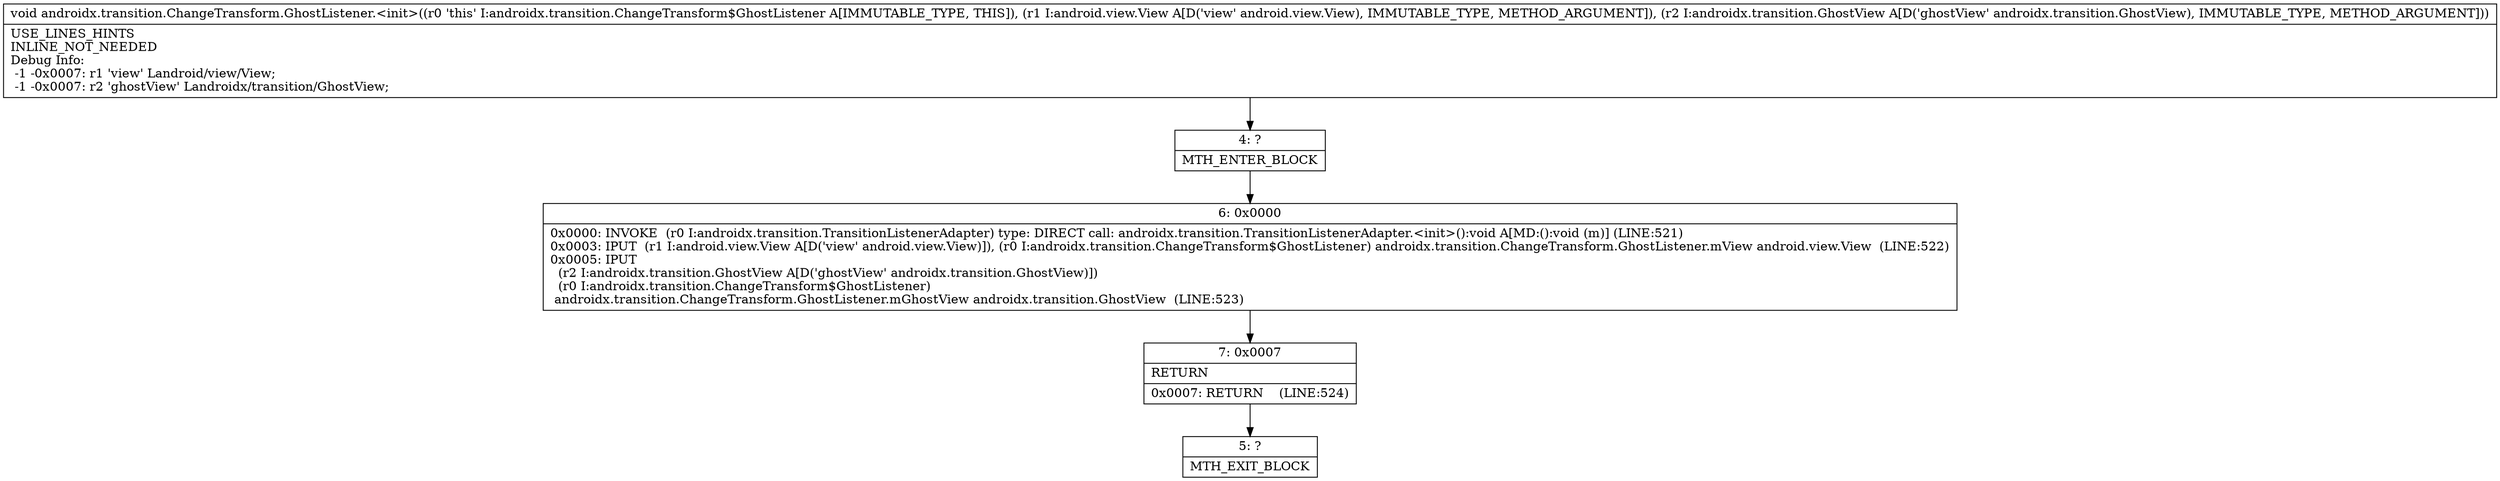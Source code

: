 digraph "CFG forandroidx.transition.ChangeTransform.GhostListener.\<init\>(Landroid\/view\/View;Landroidx\/transition\/GhostView;)V" {
Node_4 [shape=record,label="{4\:\ ?|MTH_ENTER_BLOCK\l}"];
Node_6 [shape=record,label="{6\:\ 0x0000|0x0000: INVOKE  (r0 I:androidx.transition.TransitionListenerAdapter) type: DIRECT call: androidx.transition.TransitionListenerAdapter.\<init\>():void A[MD:():void (m)] (LINE:521)\l0x0003: IPUT  (r1 I:android.view.View A[D('view' android.view.View)]), (r0 I:androidx.transition.ChangeTransform$GhostListener) androidx.transition.ChangeTransform.GhostListener.mView android.view.View  (LINE:522)\l0x0005: IPUT  \l  (r2 I:androidx.transition.GhostView A[D('ghostView' androidx.transition.GhostView)])\l  (r0 I:androidx.transition.ChangeTransform$GhostListener)\l androidx.transition.ChangeTransform.GhostListener.mGhostView androidx.transition.GhostView  (LINE:523)\l}"];
Node_7 [shape=record,label="{7\:\ 0x0007|RETURN\l|0x0007: RETURN    (LINE:524)\l}"];
Node_5 [shape=record,label="{5\:\ ?|MTH_EXIT_BLOCK\l}"];
MethodNode[shape=record,label="{void androidx.transition.ChangeTransform.GhostListener.\<init\>((r0 'this' I:androidx.transition.ChangeTransform$GhostListener A[IMMUTABLE_TYPE, THIS]), (r1 I:android.view.View A[D('view' android.view.View), IMMUTABLE_TYPE, METHOD_ARGUMENT]), (r2 I:androidx.transition.GhostView A[D('ghostView' androidx.transition.GhostView), IMMUTABLE_TYPE, METHOD_ARGUMENT]))  | USE_LINES_HINTS\lINLINE_NOT_NEEDED\lDebug Info:\l  \-1 \-0x0007: r1 'view' Landroid\/view\/View;\l  \-1 \-0x0007: r2 'ghostView' Landroidx\/transition\/GhostView;\l}"];
MethodNode -> Node_4;Node_4 -> Node_6;
Node_6 -> Node_7;
Node_7 -> Node_5;
}


